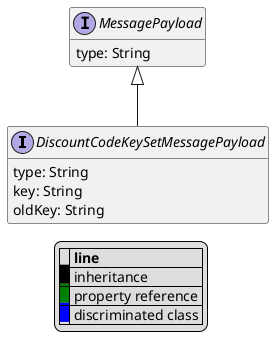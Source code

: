 @startuml

hide empty fields
hide empty methods
legend
|= |= line |
|<back:black>   </back>| inheritance |
|<back:green>   </back>| property reference |
|<back:blue>   </back>| discriminated class |
endlegend
interface DiscountCodeKeySetMessagePayload [[DiscountCodeKeySetMessagePayload.svg]] extends MessagePayload {
    type: String
    key: String
    oldKey: String
}
interface MessagePayload [[MessagePayload.svg]]  {
    type: String
}





@enduml
